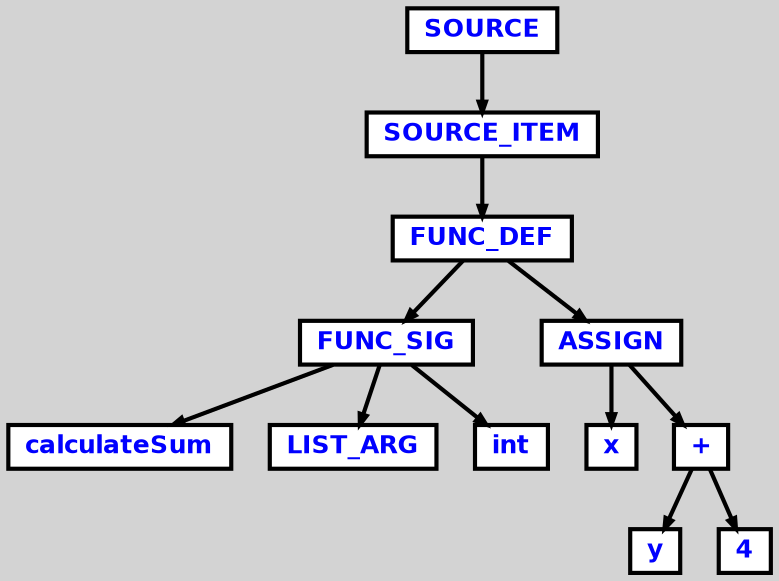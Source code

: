 digraph {

	ordering=out;
	ranksep=.4;
	bgcolor="lightgrey";  node [shape=box, fixedsize=false, fontsize=12, fontname="Helvetica-bold", fontcolor="blue"
	width=.25, height=.25, color="black", fillcolor="white", style="filled, solid, bold"];

	edge [arrowsize=.5, color="black", style="bold"]

	n0x7743a536dc50[label="SOURCE"]
	n0x7743a536db18[label="SOURCE_ITEM"]
	n0x7743a536d8a8[label="FUNC_DEF"]
	n0x7743a536c3f0[label="FUNC_SIG"]
	n0x7743a536c180[label="calculateSum"]
	n0x7743a536c2b8[label="LIST_ARG"]
	n0x7743a536c528[label="int"]
	n0x7743a536d500[label="ASSIGN"]
	n0x7743a536d3c8[label="x"]
	n0x7743a536d638[label="+"]
	n0x7743a536d770[label="y"]
	n0x7743a536d9e0[label="4"]

		n0x7743a536dc50 -> n0x7743a536db18		// SOURCE -> SOURCE_ITEM
		n0x7743a536db18 -> n0x7743a536d8a8		// SOURCE_ITEM -> FUNC_DEF
		n0x7743a536d8a8 -> n0x7743a536c3f0		// FUNC_DEF -> FUNC_SIG
		n0x7743a536c3f0 -> n0x7743a536c180		// FUNC_SIG -> calculateSum
		n0x7743a536c3f0 -> n0x7743a536c2b8		// FUNC_SIG -> LIST_ARG
		n0x7743a536c3f0 -> n0x7743a536c528		// FUNC_SIG -> int
		n0x7743a536d8a8 -> n0x7743a536d500		// FUNC_DEF -> ASSIGN
		n0x7743a536d500 -> n0x7743a536d3c8		// ASSIGN -> x
		n0x7743a536d500 -> n0x7743a536d638		// ASSIGN -> +
		n0x7743a536d638 -> n0x7743a536d770		// + -> y
		n0x7743a536d638 -> n0x7743a536d9e0		// + -> 4

}